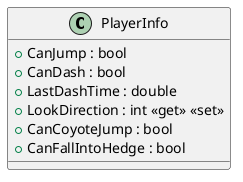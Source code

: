 @startuml
class PlayerInfo {
    + CanJump : bool
    + CanDash : bool
    + LastDashTime : double
    + LookDirection : int <<get>> <<set>>
    + CanCoyoteJump : bool
    + CanFallIntoHedge : bool
}
@enduml
